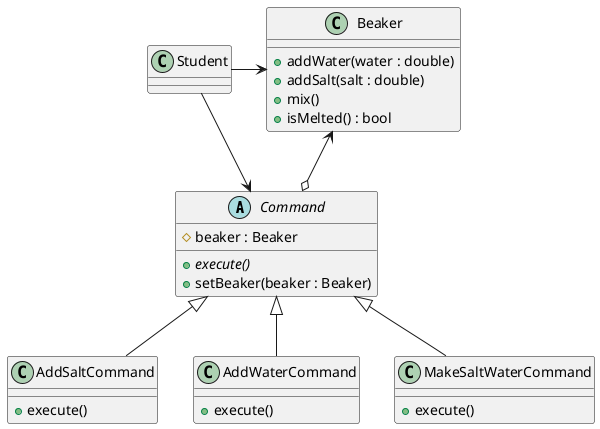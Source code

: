 @startuml
abstract Command {
    {field} #beaker : Beaker
    {abstract} +execute()
    {method} +setBeaker(beaker : Beaker)
}
class AddSaltCommand extends Command {
    {method} +execute()
}
class AddWaterCommand extends Command {
    {method} +execute()
}
class MakeSaltWaterCommand extends Command {
    {method} +execute()
}
class Beaker {
    {method} +addWater(water : double)
    {method} +addSalt(salt : double)
    {method} +mix()
    {method} +isMelted() : bool
}
class Student

Student -right-> Command
Student -right-> Beaker
Beaker <-down-o Command

@enduml
